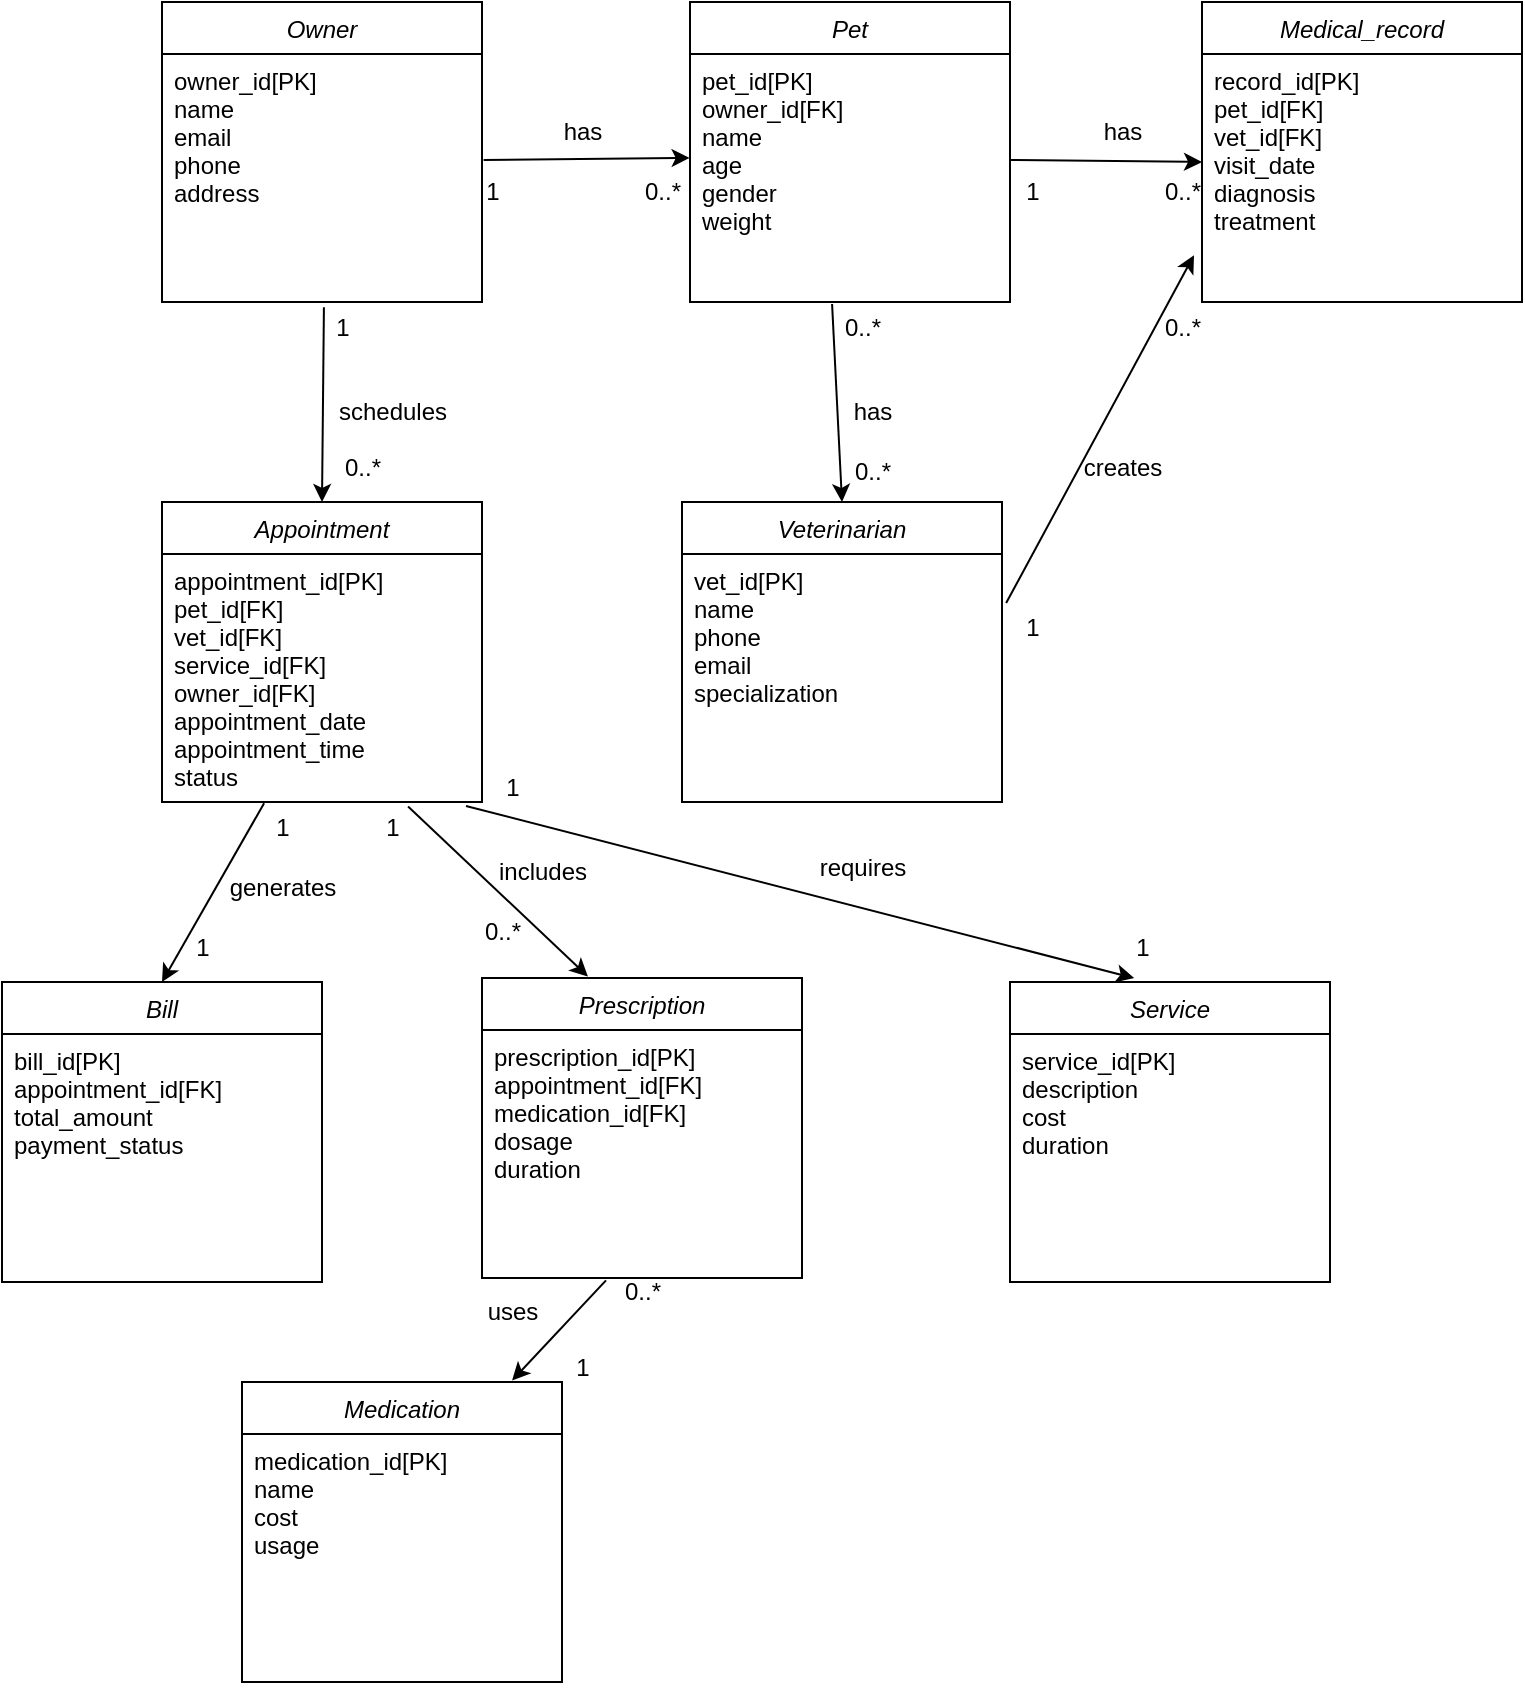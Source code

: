 <mxfile version="24.8.2">
  <diagram id="C5RBs43oDa-KdzZeNtuy" name="Page-1">
    <mxGraphModel dx="1180" dy="999" grid="1" gridSize="10" guides="1" tooltips="1" connect="1" arrows="1" fold="1" page="1" pageScale="1" pageWidth="827" pageHeight="1169" math="0" shadow="0">
      <root>
        <mxCell id="WIyWlLk6GJQsqaUBKTNV-0" />
        <mxCell id="WIyWlLk6GJQsqaUBKTNV-1" parent="WIyWlLk6GJQsqaUBKTNV-0" />
        <mxCell id="zkfFHV4jXpPFQw0GAbJ--0" value="Pet" style="swimlane;fontStyle=2;align=center;verticalAlign=top;childLayout=stackLayout;horizontal=1;startSize=26;horizontalStack=0;resizeParent=1;resizeLast=0;collapsible=1;marginBottom=0;rounded=0;shadow=0;strokeWidth=1;" parent="WIyWlLk6GJQsqaUBKTNV-1" vertex="1">
          <mxGeometry x="394" y="110" width="160" height="150" as="geometry">
            <mxRectangle x="230" y="140" width="160" height="26" as="alternateBounds" />
          </mxGeometry>
        </mxCell>
        <mxCell id="zkfFHV4jXpPFQw0GAbJ--1" value="pet_id[PK]&#xa;owner_id[FK]&#xa;name&#xa;age&#xa;gender&#xa;weight&#xa;" style="text;align=left;verticalAlign=top;spacingLeft=4;spacingRight=4;overflow=hidden;rotatable=0;points=[[0,0.5],[1,0.5]];portConstraint=eastwest;" parent="zkfFHV4jXpPFQw0GAbJ--0" vertex="1">
          <mxGeometry y="26" width="160" height="124" as="geometry" />
        </mxCell>
        <mxCell id="_3ISE-qtDQCvgrpF1h6w-25" value="Owner" style="swimlane;fontStyle=2;align=center;verticalAlign=top;childLayout=stackLayout;horizontal=1;startSize=26;horizontalStack=0;resizeParent=1;resizeLast=0;collapsible=1;marginBottom=0;rounded=0;shadow=0;strokeWidth=1;" vertex="1" parent="WIyWlLk6GJQsqaUBKTNV-1">
          <mxGeometry x="130" y="110" width="160" height="150" as="geometry">
            <mxRectangle x="230" y="140" width="160" height="26" as="alternateBounds" />
          </mxGeometry>
        </mxCell>
        <mxCell id="_3ISE-qtDQCvgrpF1h6w-26" value="owner_id[PK]&#xa;name&#xa;email&#xa;phone&#xa;address" style="text;align=left;verticalAlign=top;spacingLeft=4;spacingRight=4;overflow=hidden;rotatable=0;points=[[0,0.5],[1,0.5]];portConstraint=eastwest;" vertex="1" parent="_3ISE-qtDQCvgrpF1h6w-25">
          <mxGeometry y="26" width="160" height="124" as="geometry" />
        </mxCell>
        <mxCell id="_3ISE-qtDQCvgrpF1h6w-27" value="Veterinarian" style="swimlane;fontStyle=2;align=center;verticalAlign=top;childLayout=stackLayout;horizontal=1;startSize=26;horizontalStack=0;resizeParent=1;resizeLast=0;collapsible=1;marginBottom=0;rounded=0;shadow=0;strokeWidth=1;" vertex="1" parent="WIyWlLk6GJQsqaUBKTNV-1">
          <mxGeometry x="390" y="360" width="160" height="150" as="geometry">
            <mxRectangle x="230" y="140" width="160" height="26" as="alternateBounds" />
          </mxGeometry>
        </mxCell>
        <mxCell id="_3ISE-qtDQCvgrpF1h6w-28" value="vet_id[PK]&#xa;name&#xa;phone&#xa;email&#xa;specialization" style="text;align=left;verticalAlign=top;spacingLeft=4;spacingRight=4;overflow=hidden;rotatable=0;points=[[0,0.5],[1,0.5]];portConstraint=eastwest;" vertex="1" parent="_3ISE-qtDQCvgrpF1h6w-27">
          <mxGeometry y="26" width="160" height="124" as="geometry" />
        </mxCell>
        <mxCell id="_3ISE-qtDQCvgrpF1h6w-29" value="Service" style="swimlane;fontStyle=2;align=center;verticalAlign=top;childLayout=stackLayout;horizontal=1;startSize=26;horizontalStack=0;resizeParent=1;resizeLast=0;collapsible=1;marginBottom=0;rounded=0;shadow=0;strokeWidth=1;" vertex="1" parent="WIyWlLk6GJQsqaUBKTNV-1">
          <mxGeometry x="554" y="600" width="160" height="150" as="geometry">
            <mxRectangle x="230" y="140" width="160" height="26" as="alternateBounds" />
          </mxGeometry>
        </mxCell>
        <mxCell id="_3ISE-qtDQCvgrpF1h6w-30" value="service_id[PK]&#xa;description&#xa;cost&#xa;duration" style="text;align=left;verticalAlign=top;spacingLeft=4;spacingRight=4;overflow=hidden;rotatable=0;points=[[0,0.5],[1,0.5]];portConstraint=eastwest;" vertex="1" parent="_3ISE-qtDQCvgrpF1h6w-29">
          <mxGeometry y="26" width="160" height="124" as="geometry" />
        </mxCell>
        <mxCell id="_3ISE-qtDQCvgrpF1h6w-32" value="Appointment" style="swimlane;fontStyle=2;align=center;verticalAlign=top;childLayout=stackLayout;horizontal=1;startSize=26;horizontalStack=0;resizeParent=1;resizeLast=0;collapsible=1;marginBottom=0;rounded=0;shadow=0;strokeWidth=1;" vertex="1" parent="WIyWlLk6GJQsqaUBKTNV-1">
          <mxGeometry x="130" y="360" width="160" height="150" as="geometry">
            <mxRectangle x="230" y="140" width="160" height="26" as="alternateBounds" />
          </mxGeometry>
        </mxCell>
        <mxCell id="_3ISE-qtDQCvgrpF1h6w-33" value="appointment_id[PK]&#xa;pet_id[FK]&#xa;vet_id[FK]&#xa;service_id[FK]&#xa;owner_id[FK]&#xa;appointment_date&#xa;appointment_time&#xa;status" style="text;align=left;verticalAlign=top;spacingLeft=4;spacingRight=4;overflow=hidden;rotatable=0;points=[[0,0.5],[1,0.5]];portConstraint=eastwest;" vertex="1" parent="_3ISE-qtDQCvgrpF1h6w-32">
          <mxGeometry y="26" width="160" height="124" as="geometry" />
        </mxCell>
        <mxCell id="_3ISE-qtDQCvgrpF1h6w-34" value="Medical_record" style="swimlane;fontStyle=2;align=center;verticalAlign=top;childLayout=stackLayout;horizontal=1;startSize=26;horizontalStack=0;resizeParent=1;resizeLast=0;collapsible=1;marginBottom=0;rounded=0;shadow=0;strokeWidth=1;" vertex="1" parent="WIyWlLk6GJQsqaUBKTNV-1">
          <mxGeometry x="650" y="110" width="160" height="150" as="geometry">
            <mxRectangle x="230" y="140" width="160" height="26" as="alternateBounds" />
          </mxGeometry>
        </mxCell>
        <mxCell id="_3ISE-qtDQCvgrpF1h6w-35" value="record_id[PK]&#xa;pet_id[FK]&#xa;vet_id[FK]&#xa;visit_date&#xa;diagnosis&#xa;treatment" style="text;align=left;verticalAlign=top;spacingLeft=4;spacingRight=4;overflow=hidden;rotatable=0;points=[[0,0.5],[1,0.5]];portConstraint=eastwest;" vertex="1" parent="_3ISE-qtDQCvgrpF1h6w-34">
          <mxGeometry y="26" width="160" height="124" as="geometry" />
        </mxCell>
        <mxCell id="_3ISE-qtDQCvgrpF1h6w-36" value="Medication" style="swimlane;fontStyle=2;align=center;verticalAlign=top;childLayout=stackLayout;horizontal=1;startSize=26;horizontalStack=0;resizeParent=1;resizeLast=0;collapsible=1;marginBottom=0;rounded=0;shadow=0;strokeWidth=1;" vertex="1" parent="WIyWlLk6GJQsqaUBKTNV-1">
          <mxGeometry x="170" y="800" width="160" height="150" as="geometry">
            <mxRectangle x="230" y="140" width="160" height="26" as="alternateBounds" />
          </mxGeometry>
        </mxCell>
        <mxCell id="_3ISE-qtDQCvgrpF1h6w-37" value="medication_id[PK]&#xa;name&#xa;cost&#xa;usage" style="text;align=left;verticalAlign=top;spacingLeft=4;spacingRight=4;overflow=hidden;rotatable=0;points=[[0,0.5],[1,0.5]];portConstraint=eastwest;" vertex="1" parent="_3ISE-qtDQCvgrpF1h6w-36">
          <mxGeometry y="26" width="160" height="124" as="geometry" />
        </mxCell>
        <mxCell id="_3ISE-qtDQCvgrpF1h6w-38" value="Prescription" style="swimlane;fontStyle=2;align=center;verticalAlign=top;childLayout=stackLayout;horizontal=1;startSize=26;horizontalStack=0;resizeParent=1;resizeLast=0;collapsible=1;marginBottom=0;rounded=0;shadow=0;strokeWidth=1;" vertex="1" parent="WIyWlLk6GJQsqaUBKTNV-1">
          <mxGeometry x="290" y="598" width="160" height="150" as="geometry">
            <mxRectangle x="230" y="140" width="160" height="26" as="alternateBounds" />
          </mxGeometry>
        </mxCell>
        <mxCell id="_3ISE-qtDQCvgrpF1h6w-39" value="prescription_id[PK]&#xa;appointment_id[FK]&#xa;medication_id[FK]&#xa;dosage&#xa;duration" style="text;align=left;verticalAlign=top;spacingLeft=4;spacingRight=4;overflow=hidden;rotatable=0;points=[[0,0.5],[1,0.5]];portConstraint=eastwest;" vertex="1" parent="_3ISE-qtDQCvgrpF1h6w-38">
          <mxGeometry y="26" width="160" height="124" as="geometry" />
        </mxCell>
        <mxCell id="_3ISE-qtDQCvgrpF1h6w-40" value="Bill" style="swimlane;fontStyle=2;align=center;verticalAlign=top;childLayout=stackLayout;horizontal=1;startSize=26;horizontalStack=0;resizeParent=1;resizeLast=0;collapsible=1;marginBottom=0;rounded=0;shadow=0;strokeWidth=1;" vertex="1" parent="WIyWlLk6GJQsqaUBKTNV-1">
          <mxGeometry x="50" y="600" width="160" height="150" as="geometry">
            <mxRectangle x="230" y="140" width="160" height="26" as="alternateBounds" />
          </mxGeometry>
        </mxCell>
        <mxCell id="_3ISE-qtDQCvgrpF1h6w-41" value="bill_id[PK]&#xa;appointment_id[FK]&#xa;total_amount&#xa;payment_status" style="text;align=left;verticalAlign=top;spacingLeft=4;spacingRight=4;overflow=hidden;rotatable=0;points=[[0,0.5],[1,0.5]];portConstraint=eastwest;" vertex="1" parent="_3ISE-qtDQCvgrpF1h6w-40">
          <mxGeometry y="26" width="160" height="124" as="geometry" />
        </mxCell>
        <mxCell id="_3ISE-qtDQCvgrpF1h6w-43" value="has" style="text;html=1;align=center;verticalAlign=middle;resizable=0;points=[];autosize=1;strokeColor=none;fillColor=none;" vertex="1" parent="WIyWlLk6GJQsqaUBKTNV-1">
          <mxGeometry x="320" y="160" width="40" height="30" as="geometry" />
        </mxCell>
        <mxCell id="_3ISE-qtDQCvgrpF1h6w-44" value="1" style="text;html=1;align=center;verticalAlign=middle;resizable=0;points=[];autosize=1;strokeColor=none;fillColor=none;" vertex="1" parent="WIyWlLk6GJQsqaUBKTNV-1">
          <mxGeometry x="280" y="190" width="30" height="30" as="geometry" />
        </mxCell>
        <mxCell id="_3ISE-qtDQCvgrpF1h6w-45" value="0..*" style="text;html=1;align=center;verticalAlign=middle;resizable=0;points=[];autosize=1;strokeColor=none;fillColor=none;" vertex="1" parent="WIyWlLk6GJQsqaUBKTNV-1">
          <mxGeometry x="360" y="190" width="40" height="30" as="geometry" />
        </mxCell>
        <mxCell id="_3ISE-qtDQCvgrpF1h6w-47" value="" style="endArrow=classic;html=1;rounded=0;exitX=1.005;exitY=0.427;exitDx=0;exitDy=0;exitPerimeter=0;entryX=-0.001;entryY=0.419;entryDx=0;entryDy=0;entryPerimeter=0;" edge="1" parent="WIyWlLk6GJQsqaUBKTNV-1" source="_3ISE-qtDQCvgrpF1h6w-26" target="zkfFHV4jXpPFQw0GAbJ--1">
          <mxGeometry width="50" height="50" relative="1" as="geometry">
            <mxPoint x="390" y="360" as="sourcePoint" />
            <mxPoint x="440" y="310" as="targetPoint" />
          </mxGeometry>
        </mxCell>
        <mxCell id="_3ISE-qtDQCvgrpF1h6w-49" value="" style="endArrow=classic;html=1;rounded=0;exitX=1;exitY=0.427;exitDx=0;exitDy=0;exitPerimeter=0;" edge="1" parent="WIyWlLk6GJQsqaUBKTNV-1" source="zkfFHV4jXpPFQw0GAbJ--1">
          <mxGeometry width="50" height="50" relative="1" as="geometry">
            <mxPoint x="560" y="190" as="sourcePoint" />
            <mxPoint x="650" y="190" as="targetPoint" />
          </mxGeometry>
        </mxCell>
        <mxCell id="_3ISE-qtDQCvgrpF1h6w-50" value="has" style="text;html=1;align=center;verticalAlign=middle;resizable=0;points=[];autosize=1;strokeColor=none;fillColor=none;" vertex="1" parent="WIyWlLk6GJQsqaUBKTNV-1">
          <mxGeometry x="590" y="160" width="40" height="30" as="geometry" />
        </mxCell>
        <mxCell id="_3ISE-qtDQCvgrpF1h6w-51" value="1" style="text;html=1;align=center;verticalAlign=middle;resizable=0;points=[];autosize=1;strokeColor=none;fillColor=none;" vertex="1" parent="WIyWlLk6GJQsqaUBKTNV-1">
          <mxGeometry x="550" y="190" width="30" height="30" as="geometry" />
        </mxCell>
        <mxCell id="_3ISE-qtDQCvgrpF1h6w-52" value="0..*" style="text;html=1;align=center;verticalAlign=middle;resizable=0;points=[];autosize=1;strokeColor=none;fillColor=none;" vertex="1" parent="WIyWlLk6GJQsqaUBKTNV-1">
          <mxGeometry x="620" y="190" width="40" height="30" as="geometry" />
        </mxCell>
        <mxCell id="_3ISE-qtDQCvgrpF1h6w-53" value="" style="endArrow=classic;html=1;rounded=0;exitX=0.444;exitY=1.008;exitDx=0;exitDy=0;exitPerimeter=0;" edge="1" parent="WIyWlLk6GJQsqaUBKTNV-1" source="zkfFHV4jXpPFQw0GAbJ--1">
          <mxGeometry width="50" height="50" relative="1" as="geometry">
            <mxPoint x="420" y="480" as="sourcePoint" />
            <mxPoint x="470" y="360" as="targetPoint" />
          </mxGeometry>
        </mxCell>
        <mxCell id="_3ISE-qtDQCvgrpF1h6w-54" value="has" style="text;html=1;align=center;verticalAlign=middle;resizable=0;points=[];autosize=1;strokeColor=none;fillColor=none;" vertex="1" parent="WIyWlLk6GJQsqaUBKTNV-1">
          <mxGeometry x="465" y="300" width="40" height="30" as="geometry" />
        </mxCell>
        <mxCell id="_3ISE-qtDQCvgrpF1h6w-55" value="0..*" style="text;html=1;align=center;verticalAlign=middle;resizable=0;points=[];autosize=1;strokeColor=none;fillColor=none;" vertex="1" parent="WIyWlLk6GJQsqaUBKTNV-1">
          <mxGeometry x="465" y="330" width="40" height="30" as="geometry" />
        </mxCell>
        <mxCell id="_3ISE-qtDQCvgrpF1h6w-56" value="0..*" style="text;html=1;align=center;verticalAlign=middle;resizable=0;points=[];autosize=1;strokeColor=none;fillColor=none;" vertex="1" parent="WIyWlLk6GJQsqaUBKTNV-1">
          <mxGeometry x="460" y="258" width="40" height="30" as="geometry" />
        </mxCell>
        <mxCell id="_3ISE-qtDQCvgrpF1h6w-58" value="" style="endArrow=classic;html=1;rounded=0;entryX=0.5;entryY=0;entryDx=0;entryDy=0;exitX=0.506;exitY=1.021;exitDx=0;exitDy=0;exitPerimeter=0;" edge="1" parent="WIyWlLk6GJQsqaUBKTNV-1" source="_3ISE-qtDQCvgrpF1h6w-26" target="_3ISE-qtDQCvgrpF1h6w-32">
          <mxGeometry width="50" height="50" relative="1" as="geometry">
            <mxPoint x="180" y="330" as="sourcePoint" />
            <mxPoint x="230" y="280" as="targetPoint" />
          </mxGeometry>
        </mxCell>
        <mxCell id="_3ISE-qtDQCvgrpF1h6w-59" value="schedules" style="text;html=1;align=center;verticalAlign=middle;resizable=0;points=[];autosize=1;strokeColor=none;fillColor=none;" vertex="1" parent="WIyWlLk6GJQsqaUBKTNV-1">
          <mxGeometry x="205" y="300" width="80" height="30" as="geometry" />
        </mxCell>
        <mxCell id="_3ISE-qtDQCvgrpF1h6w-60" value="1" style="text;html=1;align=center;verticalAlign=middle;resizable=0;points=[];autosize=1;strokeColor=none;fillColor=none;" vertex="1" parent="WIyWlLk6GJQsqaUBKTNV-1">
          <mxGeometry x="205" y="258" width="30" height="30" as="geometry" />
        </mxCell>
        <mxCell id="_3ISE-qtDQCvgrpF1h6w-61" value="0..*" style="text;html=1;align=center;verticalAlign=middle;resizable=0;points=[];autosize=1;strokeColor=none;fillColor=none;" vertex="1" parent="WIyWlLk6GJQsqaUBKTNV-1">
          <mxGeometry x="210" y="328" width="40" height="30" as="geometry" />
        </mxCell>
        <mxCell id="_3ISE-qtDQCvgrpF1h6w-62" value="" style="endArrow=classic;html=1;rounded=0;entryX=-0.025;entryY=0.811;entryDx=0;entryDy=0;entryPerimeter=0;exitX=1.013;exitY=0.198;exitDx=0;exitDy=0;exitPerimeter=0;" edge="1" parent="WIyWlLk6GJQsqaUBKTNV-1" source="_3ISE-qtDQCvgrpF1h6w-28" target="_3ISE-qtDQCvgrpF1h6w-35">
          <mxGeometry width="50" height="50" relative="1" as="geometry">
            <mxPoint x="585" y="380" as="sourcePoint" />
            <mxPoint x="635" y="330" as="targetPoint" />
          </mxGeometry>
        </mxCell>
        <mxCell id="_3ISE-qtDQCvgrpF1h6w-63" value="creates" style="text;html=1;align=center;verticalAlign=middle;resizable=0;points=[];autosize=1;strokeColor=none;fillColor=none;" vertex="1" parent="WIyWlLk6GJQsqaUBKTNV-1">
          <mxGeometry x="580" y="328" width="60" height="30" as="geometry" />
        </mxCell>
        <mxCell id="_3ISE-qtDQCvgrpF1h6w-64" value="1" style="text;html=1;align=center;verticalAlign=middle;resizable=0;points=[];autosize=1;strokeColor=none;fillColor=none;" vertex="1" parent="WIyWlLk6GJQsqaUBKTNV-1">
          <mxGeometry x="550" y="408" width="30" height="30" as="geometry" />
        </mxCell>
        <mxCell id="_3ISE-qtDQCvgrpF1h6w-65" value="0..*" style="text;html=1;align=center;verticalAlign=middle;resizable=0;points=[];autosize=1;strokeColor=none;fillColor=none;" vertex="1" parent="WIyWlLk6GJQsqaUBKTNV-1">
          <mxGeometry x="620" y="258" width="40" height="30" as="geometry" />
        </mxCell>
        <mxCell id="_3ISE-qtDQCvgrpF1h6w-66" value="" style="endArrow=classic;html=1;rounded=0;entryX=0.5;entryY=0;entryDx=0;entryDy=0;exitX=0.319;exitY=1.005;exitDx=0;exitDy=0;exitPerimeter=0;" edge="1" parent="WIyWlLk6GJQsqaUBKTNV-1" source="_3ISE-qtDQCvgrpF1h6w-33" target="_3ISE-qtDQCvgrpF1h6w-40">
          <mxGeometry width="50" height="50" relative="1" as="geometry">
            <mxPoint x="155" y="570" as="sourcePoint" />
            <mxPoint x="205" y="520" as="targetPoint" />
          </mxGeometry>
        </mxCell>
        <mxCell id="_3ISE-qtDQCvgrpF1h6w-67" value="generates" style="text;html=1;align=center;verticalAlign=middle;resizable=0;points=[];autosize=1;strokeColor=none;fillColor=none;" vertex="1" parent="WIyWlLk6GJQsqaUBKTNV-1">
          <mxGeometry x="150" y="538" width="80" height="30" as="geometry" />
        </mxCell>
        <mxCell id="_3ISE-qtDQCvgrpF1h6w-68" value="1" style="text;html=1;align=center;verticalAlign=middle;resizable=0;points=[];autosize=1;strokeColor=none;fillColor=none;" vertex="1" parent="WIyWlLk6GJQsqaUBKTNV-1">
          <mxGeometry x="175" y="508" width="30" height="30" as="geometry" />
        </mxCell>
        <mxCell id="_3ISE-qtDQCvgrpF1h6w-69" value="1" style="text;html=1;align=center;verticalAlign=middle;resizable=0;points=[];autosize=1;strokeColor=none;fillColor=none;" vertex="1" parent="WIyWlLk6GJQsqaUBKTNV-1">
          <mxGeometry x="135" y="568" width="30" height="30" as="geometry" />
        </mxCell>
        <mxCell id="_3ISE-qtDQCvgrpF1h6w-70" value="" style="endArrow=classic;html=1;rounded=0;entryX=0.331;entryY=-0.005;entryDx=0;entryDy=0;entryPerimeter=0;exitX=0.769;exitY=1.018;exitDx=0;exitDy=0;exitPerimeter=0;" edge="1" parent="WIyWlLk6GJQsqaUBKTNV-1" source="_3ISE-qtDQCvgrpF1h6w-33" target="_3ISE-qtDQCvgrpF1h6w-38">
          <mxGeometry width="50" height="50" relative="1" as="geometry">
            <mxPoint x="280" y="558" as="sourcePoint" />
            <mxPoint x="330" y="508" as="targetPoint" />
          </mxGeometry>
        </mxCell>
        <mxCell id="_3ISE-qtDQCvgrpF1h6w-71" value="includes" style="text;html=1;align=center;verticalAlign=middle;resizable=0;points=[];autosize=1;strokeColor=none;fillColor=none;" vertex="1" parent="WIyWlLk6GJQsqaUBKTNV-1">
          <mxGeometry x="285" y="530" width="70" height="30" as="geometry" />
        </mxCell>
        <mxCell id="_3ISE-qtDQCvgrpF1h6w-72" value="1" style="text;html=1;align=center;verticalAlign=middle;resizable=0;points=[];autosize=1;strokeColor=none;fillColor=none;" vertex="1" parent="WIyWlLk6GJQsqaUBKTNV-1">
          <mxGeometry x="230" y="508" width="30" height="30" as="geometry" />
        </mxCell>
        <mxCell id="_3ISE-qtDQCvgrpF1h6w-73" value="0..*" style="text;html=1;align=center;verticalAlign=middle;resizable=0;points=[];autosize=1;strokeColor=none;fillColor=none;" vertex="1" parent="WIyWlLk6GJQsqaUBKTNV-1">
          <mxGeometry x="280" y="560" width="40" height="30" as="geometry" />
        </mxCell>
        <mxCell id="_3ISE-qtDQCvgrpF1h6w-74" value="" style="endArrow=classic;html=1;rounded=0;entryX=0.844;entryY=-0.005;entryDx=0;entryDy=0;entryPerimeter=0;exitX=0.05;exitY=0.307;exitDx=0;exitDy=0;exitPerimeter=0;" edge="1" parent="WIyWlLk6GJQsqaUBKTNV-1" source="_3ISE-qtDQCvgrpF1h6w-77" target="_3ISE-qtDQCvgrpF1h6w-36">
          <mxGeometry width="50" height="50" relative="1" as="geometry">
            <mxPoint x="270" y="790" as="sourcePoint" />
            <mxPoint x="320" y="740" as="targetPoint" />
          </mxGeometry>
        </mxCell>
        <mxCell id="_3ISE-qtDQCvgrpF1h6w-75" value="uses" style="text;html=1;align=center;verticalAlign=middle;resizable=0;points=[];autosize=1;strokeColor=none;fillColor=none;" vertex="1" parent="WIyWlLk6GJQsqaUBKTNV-1">
          <mxGeometry x="280" y="750" width="50" height="30" as="geometry" />
        </mxCell>
        <mxCell id="_3ISE-qtDQCvgrpF1h6w-76" value="1" style="text;html=1;align=center;verticalAlign=middle;resizable=0;points=[];autosize=1;strokeColor=none;fillColor=none;" vertex="1" parent="WIyWlLk6GJQsqaUBKTNV-1">
          <mxGeometry x="325" y="778" width="30" height="30" as="geometry" />
        </mxCell>
        <mxCell id="_3ISE-qtDQCvgrpF1h6w-77" value="0..*" style="text;html=1;align=center;verticalAlign=middle;resizable=0;points=[];autosize=1;strokeColor=none;fillColor=none;" vertex="1" parent="WIyWlLk6GJQsqaUBKTNV-1">
          <mxGeometry x="350" y="740" width="40" height="30" as="geometry" />
        </mxCell>
        <mxCell id="_3ISE-qtDQCvgrpF1h6w-79" value="" style="endArrow=classic;html=1;rounded=0;exitX=0.95;exitY=1.016;exitDx=0;exitDy=0;exitPerimeter=0;entryX=0.388;entryY=-0.013;entryDx=0;entryDy=0;entryPerimeter=0;" edge="1" parent="WIyWlLk6GJQsqaUBKTNV-1" source="_3ISE-qtDQCvgrpF1h6w-33" target="_3ISE-qtDQCvgrpF1h6w-29">
          <mxGeometry width="50" height="50" relative="1" as="geometry">
            <mxPoint x="420" y="580" as="sourcePoint" />
            <mxPoint x="470" y="530" as="targetPoint" />
          </mxGeometry>
        </mxCell>
        <mxCell id="_3ISE-qtDQCvgrpF1h6w-80" value="requires" style="text;html=1;align=center;verticalAlign=middle;resizable=0;points=[];autosize=1;strokeColor=none;fillColor=none;" vertex="1" parent="WIyWlLk6GJQsqaUBKTNV-1">
          <mxGeometry x="445" y="528" width="70" height="30" as="geometry" />
        </mxCell>
        <mxCell id="_3ISE-qtDQCvgrpF1h6w-81" value="1" style="text;html=1;align=center;verticalAlign=middle;resizable=0;points=[];autosize=1;strokeColor=none;fillColor=none;" vertex="1" parent="WIyWlLk6GJQsqaUBKTNV-1">
          <mxGeometry x="605" y="568" width="30" height="30" as="geometry" />
        </mxCell>
        <mxCell id="_3ISE-qtDQCvgrpF1h6w-82" value="1" style="text;html=1;align=center;verticalAlign=middle;resizable=0;points=[];autosize=1;strokeColor=none;fillColor=none;" vertex="1" parent="WIyWlLk6GJQsqaUBKTNV-1">
          <mxGeometry x="290" y="488" width="30" height="30" as="geometry" />
        </mxCell>
      </root>
    </mxGraphModel>
  </diagram>
</mxfile>
